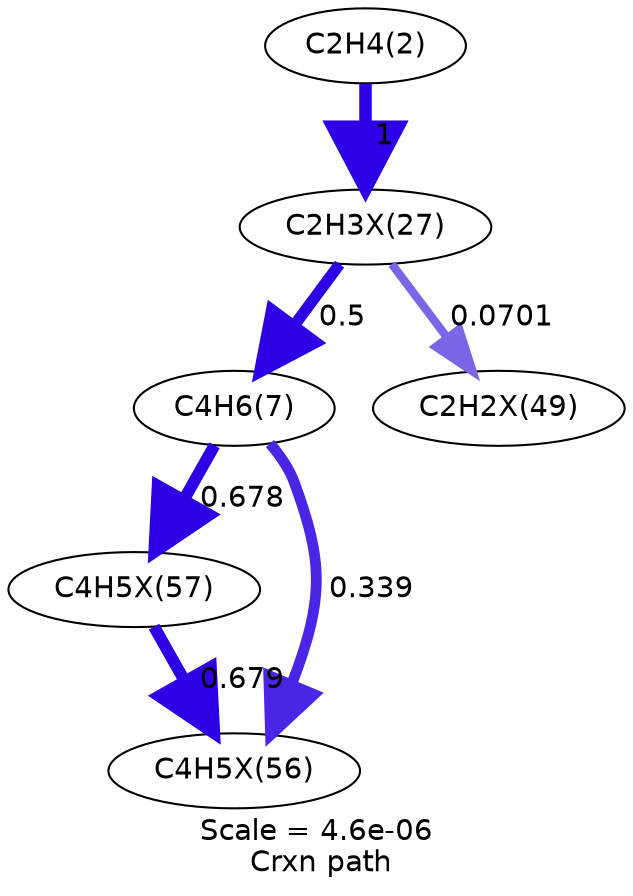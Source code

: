 digraph reaction_paths {
center=1;
s5 -> s29[fontname="Helvetica", style="setlinewidth(6)", arrowsize=3, color="0.7, 1.5, 0.9"
, label=" 1"];
s29 -> s8[fontname="Helvetica", style="setlinewidth(5.48)", arrowsize=2.74, color="0.7, 1, 0.9"
, label=" 0.5"];
s29 -> s38[fontname="Helvetica", style="setlinewidth(3.99)", arrowsize=2, color="0.7, 0.57, 0.9"
, label=" 0.0701"];
s8 -> s42[fontname="Helvetica", style="setlinewidth(5.71)", arrowsize=2.85, color="0.7, 1.18, 0.9"
, label=" 0.678"];
s8 -> s41[fontname="Helvetica", style="setlinewidth(5.18)", arrowsize=2.59, color="0.7, 0.839, 0.9"
, label=" 0.339"];
s42 -> s41[fontname="Helvetica", style="setlinewidth(5.71)", arrowsize=2.85, color="0.7, 1.18, 0.9"
, label=" 0.679"];
s5 [ fontname="Helvetica", label="C2H4(2)"];
s8 [ fontname="Helvetica", label="C4H6(7)"];
s29 [ fontname="Helvetica", label="C2H3X(27)"];
s38 [ fontname="Helvetica", label="C2H2X(49)"];
s41 [ fontname="Helvetica", label="C4H5X(56)"];
s42 [ fontname="Helvetica", label="C4H5X(57)"];
 label = "Scale = 4.6e-06\l Crxn path";
 fontname = "Helvetica";
}
